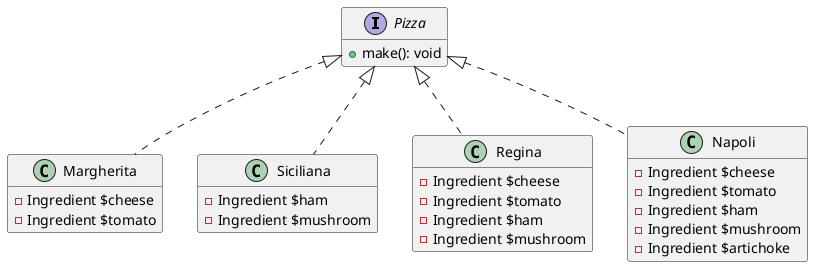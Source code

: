 @startuml

hide empty members
skinparam BackgroundColor transparent

interface Pizza {
    + make(): void
}

class Margherita implements Pizza {
    - Ingredient $cheese
    - Ingredient $tomato
}

class Siciliana implements Pizza {
    - Ingredient $ham
    - Ingredient $mushroom
}

class Regina implements Pizza {
    - Ingredient $cheese
    - Ingredient $tomato
    - Ingredient $ham
    - Ingredient $mushroom
}

class Napoli implements Pizza {
    - Ingredient $cheese
    - Ingredient $tomato
    - Ingredient $ham
    - Ingredient $mushroom
    - Ingredient $artichoke
}

@enduml
